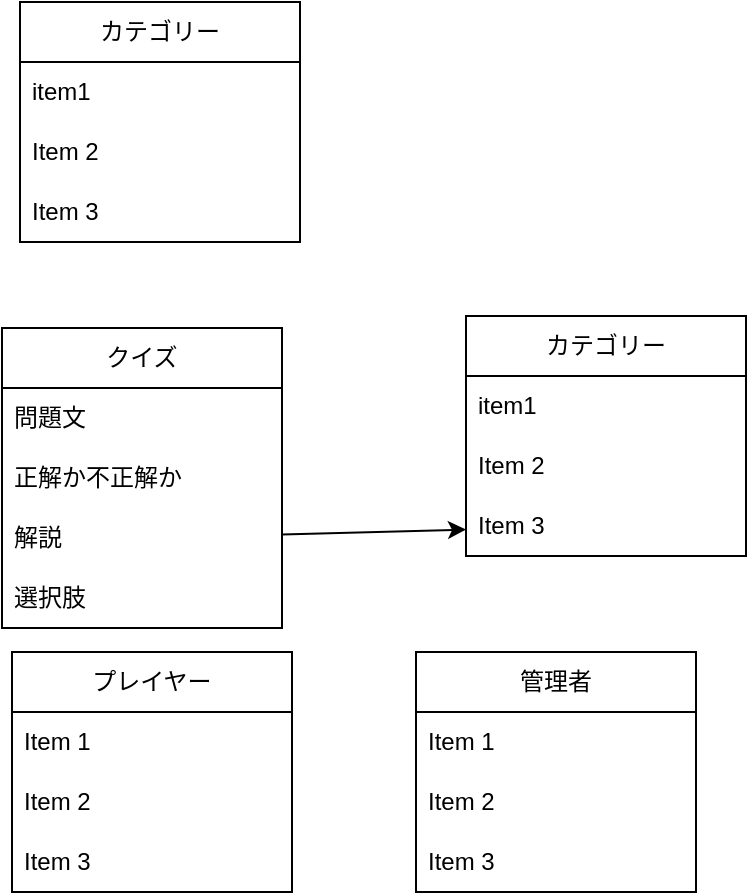<mxfile>
    <diagram id="QZ5sDGHiKVAmDJxkHsh5" name="ページ1">
        <mxGraphModel dx="441" dy="1550" grid="0" gridSize="10" guides="1" tooltips="1" connect="1" arrows="1" fold="1" page="1" pageScale="1" pageWidth="827" pageHeight="1169" math="0" shadow="0">
            <root>
                <mxCell id="0"/>
                <mxCell id="1" parent="0"/>
                <mxCell id="Bhh1RFputv_HIkFCGScW-41" value="クイズ" style="swimlane;fontStyle=0;childLayout=stackLayout;horizontal=1;startSize=30;horizontalStack=0;resizeParent=1;resizeParentMax=0;resizeLast=0;collapsible=1;marginBottom=0;whiteSpace=wrap;html=1;" vertex="1" parent="1">
                    <mxGeometry x="39" y="-347" width="140" height="150" as="geometry"/>
                </mxCell>
                <mxCell id="Bhh1RFputv_HIkFCGScW-42" value="問題文" style="text;strokeColor=none;fillColor=none;align=left;verticalAlign=middle;spacingLeft=4;spacingRight=4;overflow=hidden;points=[[0,0.5],[1,0.5]];portConstraint=eastwest;rotatable=0;whiteSpace=wrap;html=1;" vertex="1" parent="Bhh1RFputv_HIkFCGScW-41">
                    <mxGeometry y="30" width="140" height="30" as="geometry"/>
                </mxCell>
                <mxCell id="Bhh1RFputv_HIkFCGScW-43" value="正解か不正解か" style="text;strokeColor=none;fillColor=none;align=left;verticalAlign=middle;spacingLeft=4;spacingRight=4;overflow=hidden;points=[[0,0.5],[1,0.5]];portConstraint=eastwest;rotatable=0;whiteSpace=wrap;html=1;" vertex="1" parent="Bhh1RFputv_HIkFCGScW-41">
                    <mxGeometry y="60" width="140" height="30" as="geometry"/>
                </mxCell>
                <mxCell id="Bhh1RFputv_HIkFCGScW-57" value="解説" style="text;strokeColor=none;fillColor=none;align=left;verticalAlign=middle;spacingLeft=4;spacingRight=4;overflow=hidden;points=[[0,0.5],[1,0.5]];portConstraint=eastwest;rotatable=0;whiteSpace=wrap;html=1;" vertex="1" parent="Bhh1RFputv_HIkFCGScW-41">
                    <mxGeometry y="90" width="140" height="30" as="geometry"/>
                </mxCell>
                <mxCell id="Bhh1RFputv_HIkFCGScW-44" value="選択肢" style="text;strokeColor=none;fillColor=none;align=left;verticalAlign=middle;spacingLeft=4;spacingRight=4;overflow=hidden;points=[[0,0.5],[1,0.5]];portConstraint=eastwest;rotatable=0;whiteSpace=wrap;html=1;" vertex="1" parent="Bhh1RFputv_HIkFCGScW-41">
                    <mxGeometry y="120" width="140" height="30" as="geometry"/>
                </mxCell>
                <mxCell id="Bhh1RFputv_HIkFCGScW-45" value="カテゴリー" style="swimlane;fontStyle=0;childLayout=stackLayout;horizontal=1;startSize=30;horizontalStack=0;resizeParent=1;resizeParentMax=0;resizeLast=0;collapsible=1;marginBottom=0;whiteSpace=wrap;html=1;" vertex="1" parent="1">
                    <mxGeometry x="271" y="-353" width="140" height="120" as="geometry"/>
                </mxCell>
                <mxCell id="Bhh1RFputv_HIkFCGScW-46" value="item1" style="text;strokeColor=none;fillColor=none;align=left;verticalAlign=middle;spacingLeft=4;spacingRight=4;overflow=hidden;points=[[0,0.5],[1,0.5]];portConstraint=eastwest;rotatable=0;whiteSpace=wrap;html=1;" vertex="1" parent="Bhh1RFputv_HIkFCGScW-45">
                    <mxGeometry y="30" width="140" height="30" as="geometry"/>
                </mxCell>
                <mxCell id="Bhh1RFputv_HIkFCGScW-47" value="Item 2" style="text;strokeColor=none;fillColor=none;align=left;verticalAlign=middle;spacingLeft=4;spacingRight=4;overflow=hidden;points=[[0,0.5],[1,0.5]];portConstraint=eastwest;rotatable=0;whiteSpace=wrap;html=1;" vertex="1" parent="Bhh1RFputv_HIkFCGScW-45">
                    <mxGeometry y="60" width="140" height="30" as="geometry"/>
                </mxCell>
                <mxCell id="Bhh1RFputv_HIkFCGScW-48" value="Item 3" style="text;strokeColor=none;fillColor=none;align=left;verticalAlign=middle;spacingLeft=4;spacingRight=4;overflow=hidden;points=[[0,0.5],[1,0.5]];portConstraint=eastwest;rotatable=0;whiteSpace=wrap;html=1;" vertex="1" parent="Bhh1RFputv_HIkFCGScW-45">
                    <mxGeometry y="90" width="140" height="30" as="geometry"/>
                </mxCell>
                <mxCell id="Bhh1RFputv_HIkFCGScW-49" value="管理者" style="swimlane;fontStyle=0;childLayout=stackLayout;horizontal=1;startSize=30;horizontalStack=0;resizeParent=1;resizeParentMax=0;resizeLast=0;collapsible=1;marginBottom=0;whiteSpace=wrap;html=1;" vertex="1" parent="1">
                    <mxGeometry x="246" y="-185" width="140" height="120" as="geometry"/>
                </mxCell>
                <mxCell id="Bhh1RFputv_HIkFCGScW-50" value="Item 1" style="text;strokeColor=none;fillColor=none;align=left;verticalAlign=middle;spacingLeft=4;spacingRight=4;overflow=hidden;points=[[0,0.5],[1,0.5]];portConstraint=eastwest;rotatable=0;whiteSpace=wrap;html=1;" vertex="1" parent="Bhh1RFputv_HIkFCGScW-49">
                    <mxGeometry y="30" width="140" height="30" as="geometry"/>
                </mxCell>
                <mxCell id="Bhh1RFputv_HIkFCGScW-51" value="Item 2" style="text;strokeColor=none;fillColor=none;align=left;verticalAlign=middle;spacingLeft=4;spacingRight=4;overflow=hidden;points=[[0,0.5],[1,0.5]];portConstraint=eastwest;rotatable=0;whiteSpace=wrap;html=1;" vertex="1" parent="Bhh1RFputv_HIkFCGScW-49">
                    <mxGeometry y="60" width="140" height="30" as="geometry"/>
                </mxCell>
                <mxCell id="Bhh1RFputv_HIkFCGScW-52" value="Item 3" style="text;strokeColor=none;fillColor=none;align=left;verticalAlign=middle;spacingLeft=4;spacingRight=4;overflow=hidden;points=[[0,0.5],[1,0.5]];portConstraint=eastwest;rotatable=0;whiteSpace=wrap;html=1;" vertex="1" parent="Bhh1RFputv_HIkFCGScW-49">
                    <mxGeometry y="90" width="140" height="30" as="geometry"/>
                </mxCell>
                <mxCell id="Bhh1RFputv_HIkFCGScW-53" value="プレイヤー" style="swimlane;fontStyle=0;childLayout=stackLayout;horizontal=1;startSize=30;horizontalStack=0;resizeParent=1;resizeParentMax=0;resizeLast=0;collapsible=1;marginBottom=0;whiteSpace=wrap;html=1;" vertex="1" parent="1">
                    <mxGeometry x="44" y="-185" width="140" height="120" as="geometry"/>
                </mxCell>
                <mxCell id="Bhh1RFputv_HIkFCGScW-54" value="Item 1" style="text;strokeColor=none;fillColor=none;align=left;verticalAlign=middle;spacingLeft=4;spacingRight=4;overflow=hidden;points=[[0,0.5],[1,0.5]];portConstraint=eastwest;rotatable=0;whiteSpace=wrap;html=1;" vertex="1" parent="Bhh1RFputv_HIkFCGScW-53">
                    <mxGeometry y="30" width="140" height="30" as="geometry"/>
                </mxCell>
                <mxCell id="Bhh1RFputv_HIkFCGScW-55" value="Item 2" style="text;strokeColor=none;fillColor=none;align=left;verticalAlign=middle;spacingLeft=4;spacingRight=4;overflow=hidden;points=[[0,0.5],[1,0.5]];portConstraint=eastwest;rotatable=0;whiteSpace=wrap;html=1;" vertex="1" parent="Bhh1RFputv_HIkFCGScW-53">
                    <mxGeometry y="60" width="140" height="30" as="geometry"/>
                </mxCell>
                <mxCell id="Bhh1RFputv_HIkFCGScW-56" value="Item 3" style="text;strokeColor=none;fillColor=none;align=left;verticalAlign=middle;spacingLeft=4;spacingRight=4;overflow=hidden;points=[[0,0.5],[1,0.5]];portConstraint=eastwest;rotatable=0;whiteSpace=wrap;html=1;" vertex="1" parent="Bhh1RFputv_HIkFCGScW-53">
                    <mxGeometry y="90" width="140" height="30" as="geometry"/>
                </mxCell>
                <mxCell id="Bhh1RFputv_HIkFCGScW-58" value="" style="edgeStyle=none;html=1;" edge="1" parent="1" source="Bhh1RFputv_HIkFCGScW-57" target="Bhh1RFputv_HIkFCGScW-48">
                    <mxGeometry relative="1" as="geometry"/>
                </mxCell>
                <mxCell id="Bhh1RFputv_HIkFCGScW-60" value="カテゴリー" style="swimlane;fontStyle=0;childLayout=stackLayout;horizontal=1;startSize=30;horizontalStack=0;resizeParent=1;resizeParentMax=0;resizeLast=0;collapsible=1;marginBottom=0;whiteSpace=wrap;html=1;" vertex="1" parent="1">
                    <mxGeometry x="48" y="-510" width="140" height="120" as="geometry"/>
                </mxCell>
                <mxCell id="Bhh1RFputv_HIkFCGScW-61" value="item1" style="text;strokeColor=none;fillColor=none;align=left;verticalAlign=middle;spacingLeft=4;spacingRight=4;overflow=hidden;points=[[0,0.5],[1,0.5]];portConstraint=eastwest;rotatable=0;whiteSpace=wrap;html=1;" vertex="1" parent="Bhh1RFputv_HIkFCGScW-60">
                    <mxGeometry y="30" width="140" height="30" as="geometry"/>
                </mxCell>
                <mxCell id="Bhh1RFputv_HIkFCGScW-62" value="Item 2" style="text;strokeColor=none;fillColor=none;align=left;verticalAlign=middle;spacingLeft=4;spacingRight=4;overflow=hidden;points=[[0,0.5],[1,0.5]];portConstraint=eastwest;rotatable=0;whiteSpace=wrap;html=1;" vertex="1" parent="Bhh1RFputv_HIkFCGScW-60">
                    <mxGeometry y="60" width="140" height="30" as="geometry"/>
                </mxCell>
                <mxCell id="Bhh1RFputv_HIkFCGScW-63" value="Item 3" style="text;strokeColor=none;fillColor=none;align=left;verticalAlign=middle;spacingLeft=4;spacingRight=4;overflow=hidden;points=[[0,0.5],[1,0.5]];portConstraint=eastwest;rotatable=0;whiteSpace=wrap;html=1;" vertex="1" parent="Bhh1RFputv_HIkFCGScW-60">
                    <mxGeometry y="90" width="140" height="30" as="geometry"/>
                </mxCell>
            </root>
        </mxGraphModel>
    </diagram>
</mxfile>
